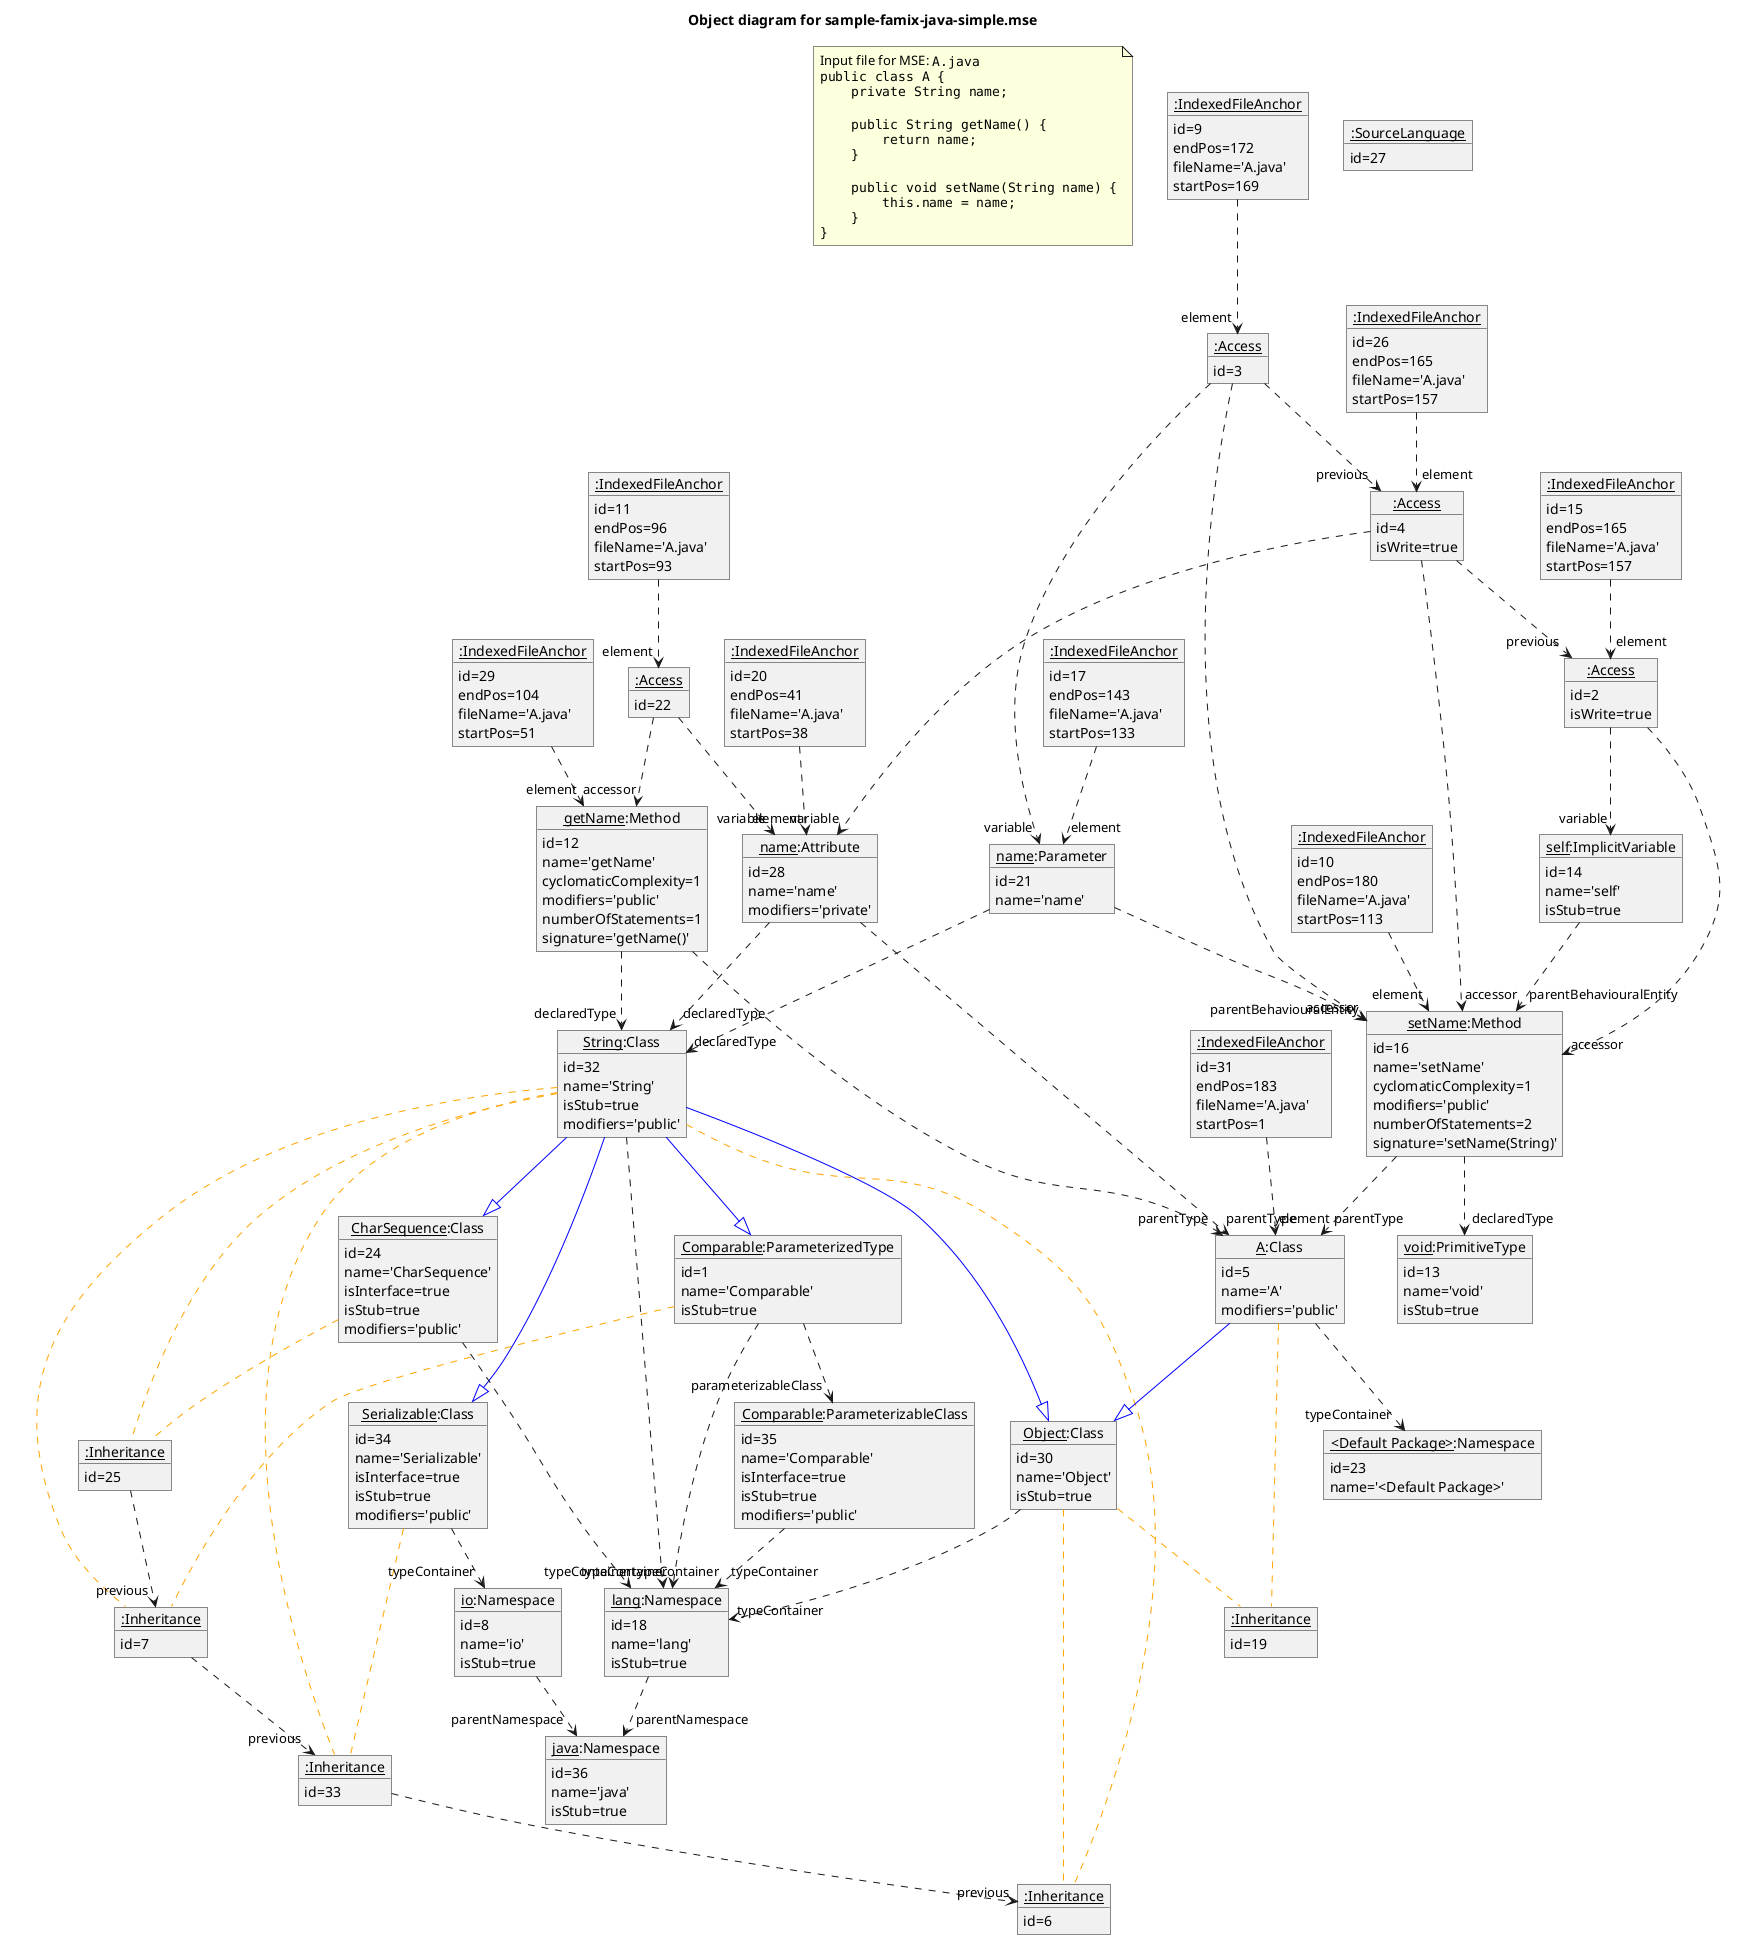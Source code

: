@startuml
skinparam style strictuml
skinparam backgroundcolor transparent
title Object diagram for sample-famix-java-simple.mse

note as NSource
Input file for MSE: ""A.java""
""public class A {""
""    private String name;""

""    public String getName() {""
""        return name;""
""    }""

""    public void setName(String name) {""
""        this.name = name;""
""    }""
""}""
end note
object "Comparable:ParameterizedType" as ParameterizedType1 {
id=1
name='Comparable'
isStub=true
}

object ":Access" as Access2 {
id=2
isWrite=true
}

object ":Access" as Access3 {
id=3
}

object ":Access" as Access4 {
id=4
isWrite=true
}

object "A:Class" as Class5 {
id=5
name='A'
modifiers='public'
}

object ":Inheritance" as Inheritance6 {
id=6
}

object ":Inheritance" as Inheritance7 {
id=7
}

object "io:Namespace" as Namespace8 {
id=8
name='io'
isStub=true
}

object ":IndexedFileAnchor" as IndexedFileAnchor9 {
id=9
endPos=172
fileName='A.java'
startPos=169
}

object ":IndexedFileAnchor" as IndexedFileAnchor10 {
id=10
endPos=180
fileName='A.java'
startPos=113
}

object ":IndexedFileAnchor" as IndexedFileAnchor11 {
id=11
endPos=96
fileName='A.java'
startPos=93
}

object "getName:Method" as Method12 {
id=12
name='getName'
cyclomaticComplexity=1
modifiers='public'
numberOfStatements=1
signature='getName()'
}

object "void:PrimitiveType" as PrimitiveType13 {
id=13
name='void'
isStub=true
}

object "self:ImplicitVariable" as ImplicitVariable14 {
id=14
name='self'
isStub=true
}

object ":IndexedFileAnchor" as IndexedFileAnchor15 {
id=15
endPos=165
fileName='A.java'
startPos=157
}

object "setName:Method" as Method16 {
id=16
name='setName'
cyclomaticComplexity=1
modifiers='public'
numberOfStatements=2
signature='setName(String)'
}

object ":IndexedFileAnchor" as IndexedFileAnchor17 {
id=17
endPos=143
fileName='A.java'
startPos=133
}

object "lang:Namespace" as Namespace18 {
id=18
name='lang'
isStub=true
}

object ":Inheritance" as Inheritance19 {
id=19
}

object ":IndexedFileAnchor" as IndexedFileAnchor20 {
id=20
endPos=41
fileName='A.java'
startPos=38
}

object "name:Parameter" as Parameter21 {
id=21
name='name'
}

object ":Access" as Access22 {
id=22
}

object "<Default Package>:Namespace" as Namespace23 {
id=23
name='<Default Package>'
}

object "CharSequence:Class" as Class24 {
id=24
name='CharSequence'
isInterface=true
isStub=true
modifiers='public'
}

object ":Inheritance" as Inheritance25 {
id=25
}

object ":IndexedFileAnchor" as IndexedFileAnchor26 {
id=26
endPos=165
fileName='A.java'
startPos=157
}

object ":SourceLanguage" as SourceLanguage27 {
id=27
}

object "name:Attribute" as Attribute28 {
id=28
name='name'
modifiers='private'
}

object ":IndexedFileAnchor" as IndexedFileAnchor29 {
id=29
endPos=104
fileName='A.java'
startPos=51
}

object "Object:Class" as Class30 {
id=30
name='Object'
isStub=true
}

object ":IndexedFileAnchor" as IndexedFileAnchor31 {
id=31
endPos=183
fileName='A.java'
startPos=1
}

object "String:Class" as Class32 {
id=32
name='String'
isStub=true
modifiers='public'
}

object ":Inheritance" as Inheritance33 {
id=33
}

object "Serializable:Class" as Class34 {
id=34
name='Serializable'
isInterface=true
isStub=true
modifiers='public'
}

object "Comparable:ParameterizableClass" as ParameterizableClass35 {
id=35
name='Comparable'
isInterface=true
isStub=true
modifiers='public'
}

object "java:Namespace" as Namespace36 {
id=36
name='java'
isStub=true
}

Class32 --|> Class30 #line:blue
Class32 .[#orange]. Inheritance6
Class30 .[#orange]. Inheritance6
Class32 --|> ParameterizedType1 #line:blue
Class32 .[#orange]. Inheritance7
ParameterizedType1 .[#orange]. Inheritance7
Class5 --|> Class30 #line:blue
Class5 .[#orange]. Inheritance19
Class30 .[#orange]. Inheritance19
Class32 --|> Class24 #line:blue
Class32 .[#orange]. Inheritance25
Class24 .[#orange]. Inheritance25
Class32 --|> Class34 #line:blue
Class32 .[#orange]. Inheritance33
Class34 .[#orange]. Inheritance33
ParameterizedType1 ..> "parameterizableClass" ParameterizableClass35
ParameterizedType1 ..> "typeContainer" Namespace18
Access2 ..> "accessor" Method16
Access2 ..> "variable" ImplicitVariable14
Access3 ..> "accessor" Method16
Access3 ..> "previous" Access4
Access3 ..> "variable" Parameter21
Access4 ..> "accessor" Method16
Access4 ..> "previous" Access2
Access4 ..> "variable" Attribute28
Class5 ..> "typeContainer" Namespace23
Inheritance7 ..> "previous" Inheritance33
Namespace8 ..> "parentNamespace" Namespace36
IndexedFileAnchor9 ..> "element" Access3
IndexedFileAnchor10 ..> "element" Method16
IndexedFileAnchor11 ..> "element" Access22
Method12 ..> "declaredType" Class32
Method12 ..> "parentType" Class5
ImplicitVariable14 ..> "parentBehaviouralEntity" Method16
IndexedFileAnchor15 ..> "element" Access2
Method16 ..> "declaredType" PrimitiveType13
Method16 ..> "parentType" Class5
IndexedFileAnchor17 ..> "element" Parameter21
Namespace18 ..> "parentNamespace" Namespace36
IndexedFileAnchor20 ..> "element" Attribute28
Parameter21 ..> "declaredType" Class32
Parameter21 ..> "parentBehaviouralEntity" Method16
Access22 ..> "accessor" Method12
Access22 ..> "variable" Attribute28
Class24 ..> "typeContainer" Namespace18
Inheritance25 ..> "previous" Inheritance7
IndexedFileAnchor26 ..> "element" Access4
Attribute28 ..> "declaredType" Class32
Attribute28 ..> "parentType" Class5
IndexedFileAnchor29 ..> "element" Method12
Class30 ..> "typeContainer" Namespace18
IndexedFileAnchor31 ..> "element" Class5
Class32 ..> "typeContainer" Namespace18
Inheritance33 ..> "previous" Inheritance6
Class34 ..> "typeContainer" Namespace8
ParameterizableClass35 ..> "typeContainer" Namespace18
@enduml
